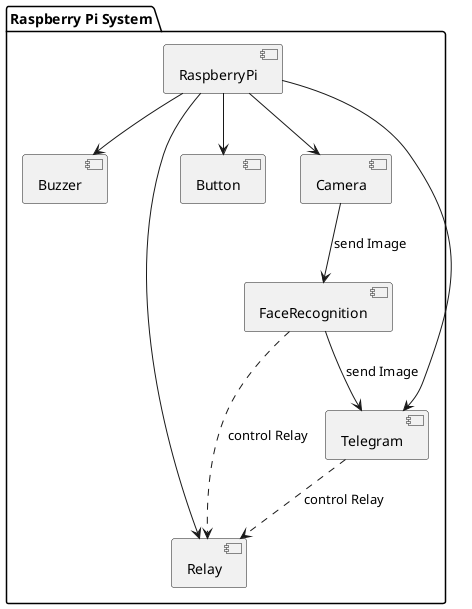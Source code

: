 @startuml Architekturdiagramm
package "Raspberry Pi System" {
  [RaspberryPi]
  [Buzzer]
  [Relay]
  [Button]
  [Camera]
  [Telegram]
  [FaceRecognition]
}

[RaspberryPi] --> [Buzzer]
[RaspberryPi] --> [Relay]
[RaspberryPi] --> [Button]
[RaspberryPi] --> [Camera]
[RaspberryPi] --> [Telegram]

[Camera] --> [FaceRecognition]: send Image
[FaceRecognition] --> [Telegram]: send Image
[FaceRecognition] ..> [Relay]: control Relay
[Telegram] ..> [Relay]: control Relay

@enduml
